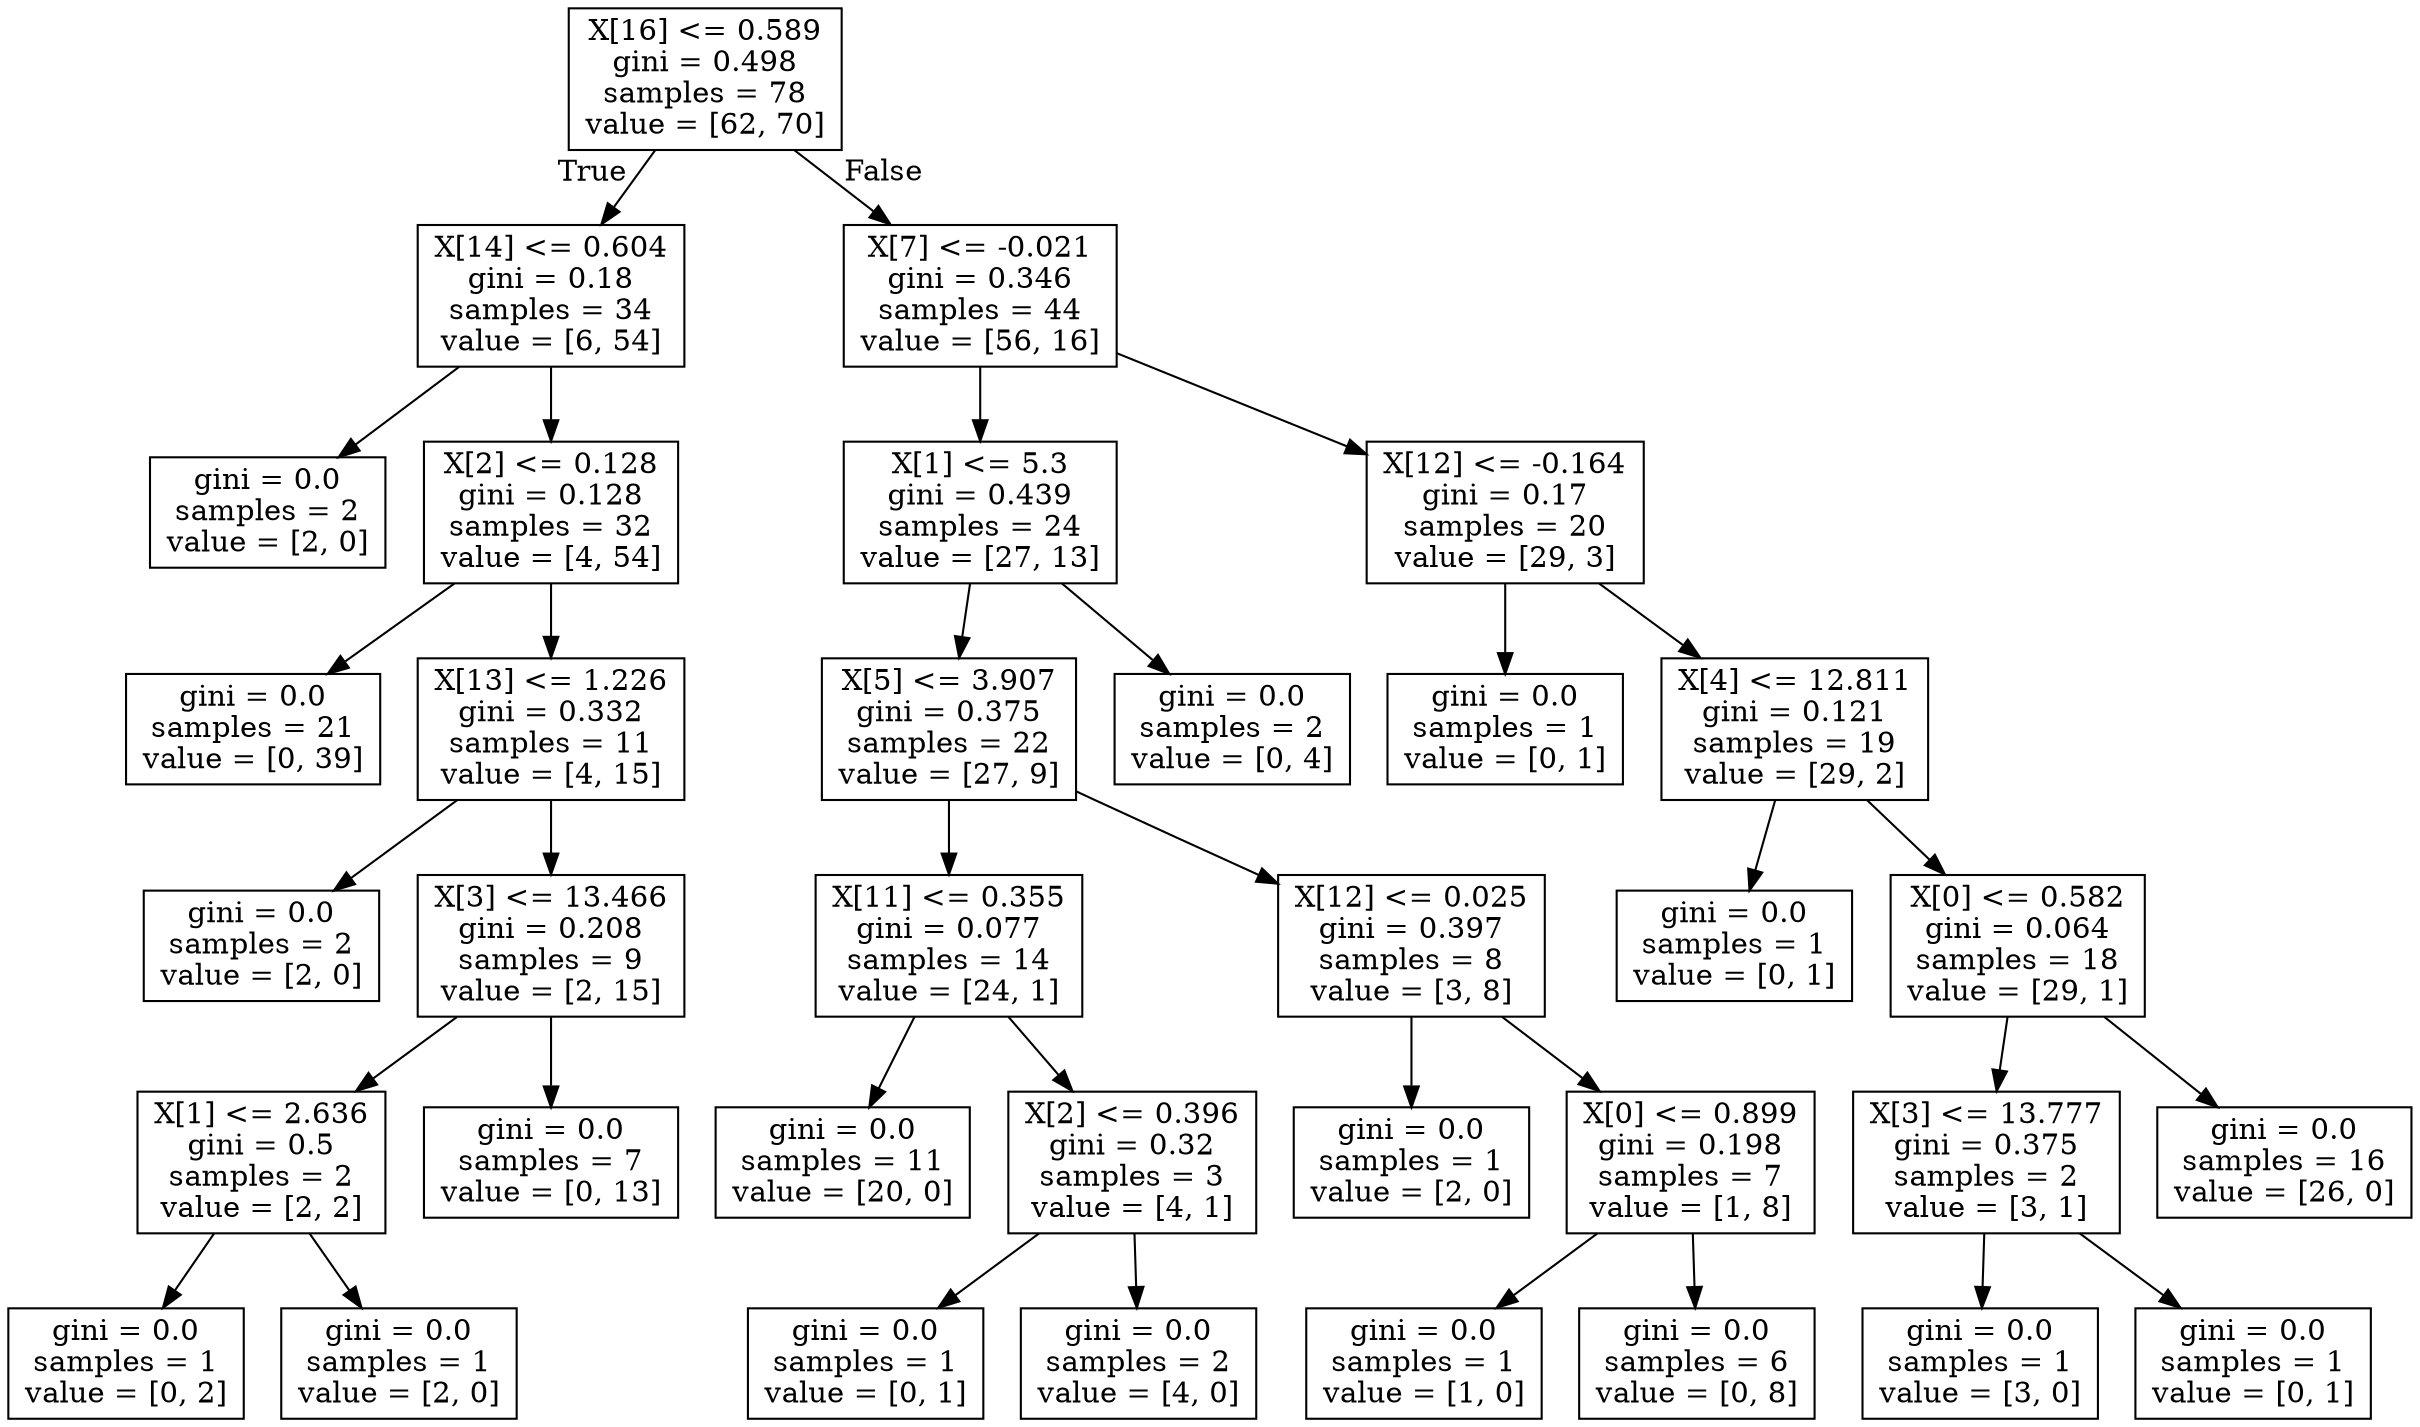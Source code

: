 digraph Tree {
node [shape=box] ;
0 [label="X[16] <= 0.589\ngini = 0.498\nsamples = 78\nvalue = [62, 70]"] ;
1 [label="X[14] <= 0.604\ngini = 0.18\nsamples = 34\nvalue = [6, 54]"] ;
0 -> 1 [labeldistance=2.5, labelangle=45, headlabel="True"] ;
2 [label="gini = 0.0\nsamples = 2\nvalue = [2, 0]"] ;
1 -> 2 ;
3 [label="X[2] <= 0.128\ngini = 0.128\nsamples = 32\nvalue = [4, 54]"] ;
1 -> 3 ;
4 [label="gini = 0.0\nsamples = 21\nvalue = [0, 39]"] ;
3 -> 4 ;
5 [label="X[13] <= 1.226\ngini = 0.332\nsamples = 11\nvalue = [4, 15]"] ;
3 -> 5 ;
6 [label="gini = 0.0\nsamples = 2\nvalue = [2, 0]"] ;
5 -> 6 ;
7 [label="X[3] <= 13.466\ngini = 0.208\nsamples = 9\nvalue = [2, 15]"] ;
5 -> 7 ;
8 [label="X[1] <= 2.636\ngini = 0.5\nsamples = 2\nvalue = [2, 2]"] ;
7 -> 8 ;
9 [label="gini = 0.0\nsamples = 1\nvalue = [0, 2]"] ;
8 -> 9 ;
10 [label="gini = 0.0\nsamples = 1\nvalue = [2, 0]"] ;
8 -> 10 ;
11 [label="gini = 0.0\nsamples = 7\nvalue = [0, 13]"] ;
7 -> 11 ;
12 [label="X[7] <= -0.021\ngini = 0.346\nsamples = 44\nvalue = [56, 16]"] ;
0 -> 12 [labeldistance=2.5, labelangle=-45, headlabel="False"] ;
13 [label="X[1] <= 5.3\ngini = 0.439\nsamples = 24\nvalue = [27, 13]"] ;
12 -> 13 ;
14 [label="X[5] <= 3.907\ngini = 0.375\nsamples = 22\nvalue = [27, 9]"] ;
13 -> 14 ;
15 [label="X[11] <= 0.355\ngini = 0.077\nsamples = 14\nvalue = [24, 1]"] ;
14 -> 15 ;
16 [label="gini = 0.0\nsamples = 11\nvalue = [20, 0]"] ;
15 -> 16 ;
17 [label="X[2] <= 0.396\ngini = 0.32\nsamples = 3\nvalue = [4, 1]"] ;
15 -> 17 ;
18 [label="gini = 0.0\nsamples = 1\nvalue = [0, 1]"] ;
17 -> 18 ;
19 [label="gini = 0.0\nsamples = 2\nvalue = [4, 0]"] ;
17 -> 19 ;
20 [label="X[12] <= 0.025\ngini = 0.397\nsamples = 8\nvalue = [3, 8]"] ;
14 -> 20 ;
21 [label="gini = 0.0\nsamples = 1\nvalue = [2, 0]"] ;
20 -> 21 ;
22 [label="X[0] <= 0.899\ngini = 0.198\nsamples = 7\nvalue = [1, 8]"] ;
20 -> 22 ;
23 [label="gini = 0.0\nsamples = 1\nvalue = [1, 0]"] ;
22 -> 23 ;
24 [label="gini = 0.0\nsamples = 6\nvalue = [0, 8]"] ;
22 -> 24 ;
25 [label="gini = 0.0\nsamples = 2\nvalue = [0, 4]"] ;
13 -> 25 ;
26 [label="X[12] <= -0.164\ngini = 0.17\nsamples = 20\nvalue = [29, 3]"] ;
12 -> 26 ;
27 [label="gini = 0.0\nsamples = 1\nvalue = [0, 1]"] ;
26 -> 27 ;
28 [label="X[4] <= 12.811\ngini = 0.121\nsamples = 19\nvalue = [29, 2]"] ;
26 -> 28 ;
29 [label="gini = 0.0\nsamples = 1\nvalue = [0, 1]"] ;
28 -> 29 ;
30 [label="X[0] <= 0.582\ngini = 0.064\nsamples = 18\nvalue = [29, 1]"] ;
28 -> 30 ;
31 [label="X[3] <= 13.777\ngini = 0.375\nsamples = 2\nvalue = [3, 1]"] ;
30 -> 31 ;
32 [label="gini = 0.0\nsamples = 1\nvalue = [3, 0]"] ;
31 -> 32 ;
33 [label="gini = 0.0\nsamples = 1\nvalue = [0, 1]"] ;
31 -> 33 ;
34 [label="gini = 0.0\nsamples = 16\nvalue = [26, 0]"] ;
30 -> 34 ;
}